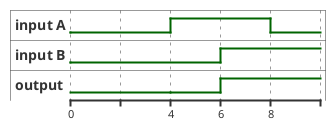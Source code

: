@startuml
binary "input A" as W0
binary "input B" as W1
binary "output" as W6

@8
W0 is low

@6
W1 is high

@6
W6 is high

@4
W0 is high

@4
W6 is low

@0
W1 is low

W0 is low

@enduml

